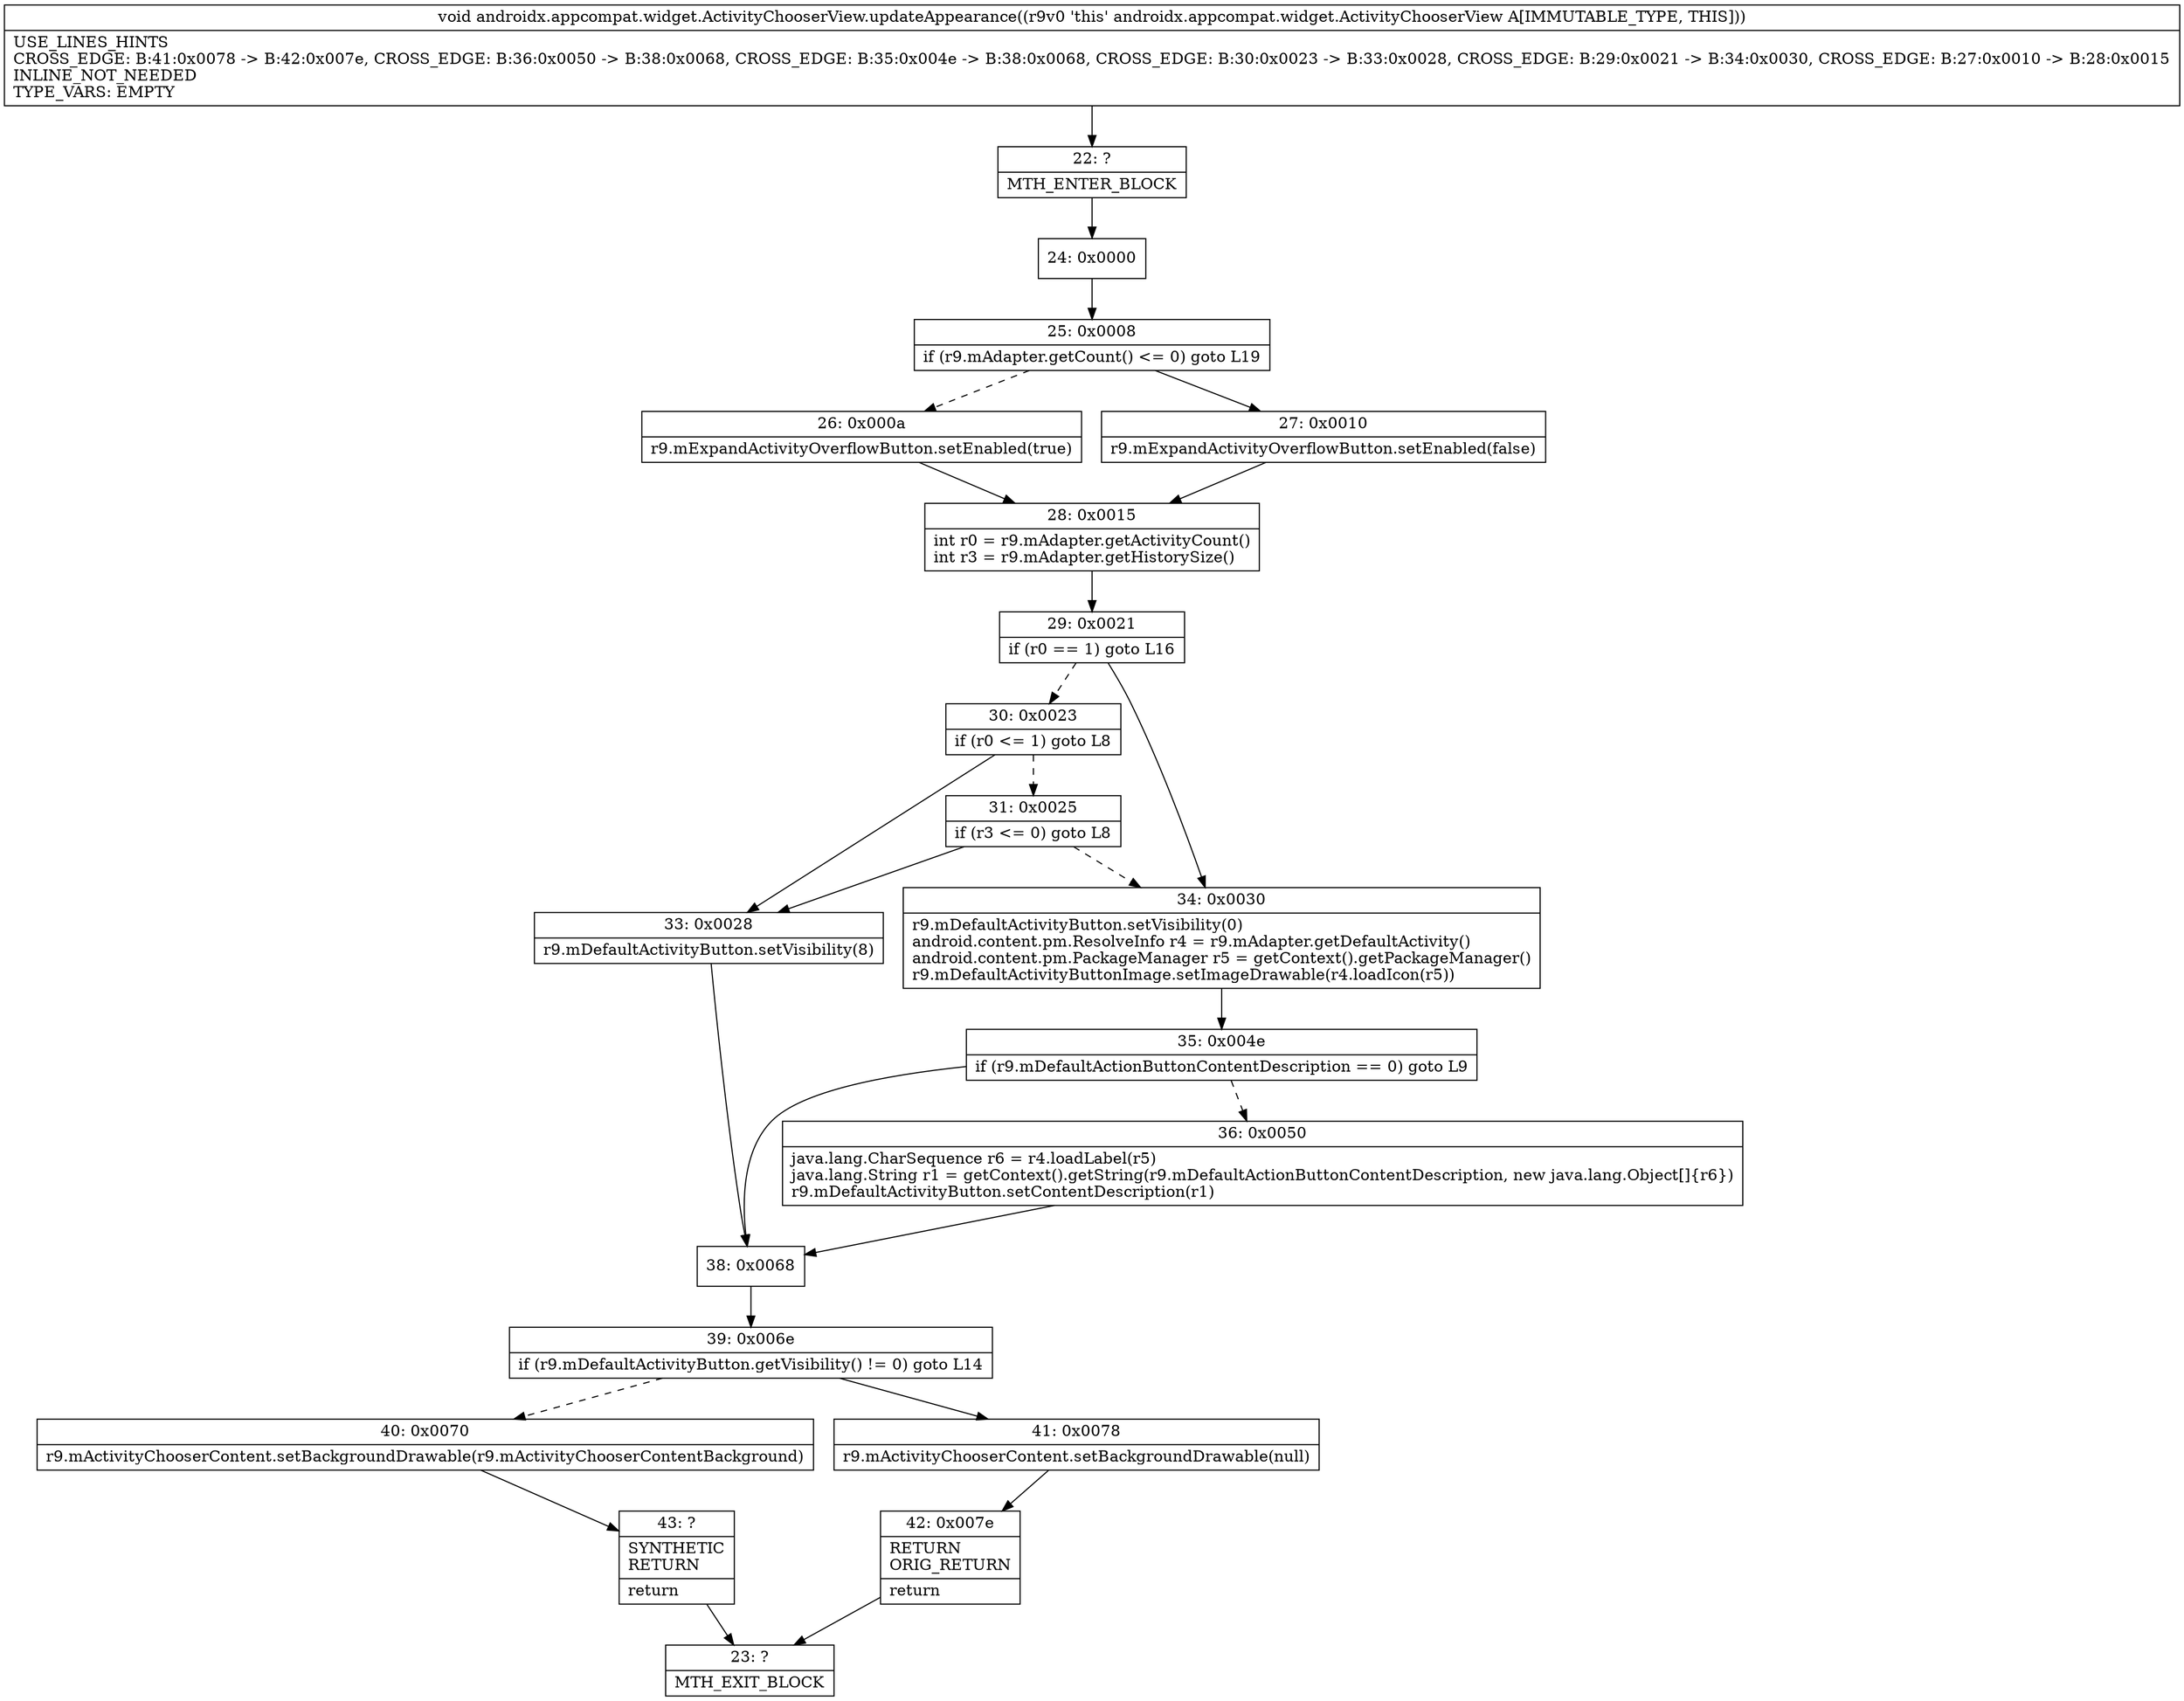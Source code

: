 digraph "CFG forandroidx.appcompat.widget.ActivityChooserView.updateAppearance()V" {
Node_22 [shape=record,label="{22\:\ ?|MTH_ENTER_BLOCK\l}"];
Node_24 [shape=record,label="{24\:\ 0x0000}"];
Node_25 [shape=record,label="{25\:\ 0x0008|if (r9.mAdapter.getCount() \<= 0) goto L19\l}"];
Node_26 [shape=record,label="{26\:\ 0x000a|r9.mExpandActivityOverflowButton.setEnabled(true)\l}"];
Node_28 [shape=record,label="{28\:\ 0x0015|int r0 = r9.mAdapter.getActivityCount()\lint r3 = r9.mAdapter.getHistorySize()\l}"];
Node_29 [shape=record,label="{29\:\ 0x0021|if (r0 == 1) goto L16\l}"];
Node_30 [shape=record,label="{30\:\ 0x0023|if (r0 \<= 1) goto L8\l}"];
Node_31 [shape=record,label="{31\:\ 0x0025|if (r3 \<= 0) goto L8\l}"];
Node_33 [shape=record,label="{33\:\ 0x0028|r9.mDefaultActivityButton.setVisibility(8)\l}"];
Node_38 [shape=record,label="{38\:\ 0x0068}"];
Node_39 [shape=record,label="{39\:\ 0x006e|if (r9.mDefaultActivityButton.getVisibility() != 0) goto L14\l}"];
Node_40 [shape=record,label="{40\:\ 0x0070|r9.mActivityChooserContent.setBackgroundDrawable(r9.mActivityChooserContentBackground)\l}"];
Node_43 [shape=record,label="{43\:\ ?|SYNTHETIC\lRETURN\l|return\l}"];
Node_23 [shape=record,label="{23\:\ ?|MTH_EXIT_BLOCK\l}"];
Node_41 [shape=record,label="{41\:\ 0x0078|r9.mActivityChooserContent.setBackgroundDrawable(null)\l}"];
Node_42 [shape=record,label="{42\:\ 0x007e|RETURN\lORIG_RETURN\l|return\l}"];
Node_34 [shape=record,label="{34\:\ 0x0030|r9.mDefaultActivityButton.setVisibility(0)\landroid.content.pm.ResolveInfo r4 = r9.mAdapter.getDefaultActivity()\landroid.content.pm.PackageManager r5 = getContext().getPackageManager()\lr9.mDefaultActivityButtonImage.setImageDrawable(r4.loadIcon(r5))\l}"];
Node_35 [shape=record,label="{35\:\ 0x004e|if (r9.mDefaultActionButtonContentDescription == 0) goto L9\l}"];
Node_36 [shape=record,label="{36\:\ 0x0050|java.lang.CharSequence r6 = r4.loadLabel(r5)\ljava.lang.String r1 = getContext().getString(r9.mDefaultActionButtonContentDescription, new java.lang.Object[]\{r6\})\lr9.mDefaultActivityButton.setContentDescription(r1)\l}"];
Node_27 [shape=record,label="{27\:\ 0x0010|r9.mExpandActivityOverflowButton.setEnabled(false)\l}"];
MethodNode[shape=record,label="{void androidx.appcompat.widget.ActivityChooserView.updateAppearance((r9v0 'this' androidx.appcompat.widget.ActivityChooserView A[IMMUTABLE_TYPE, THIS]))  | USE_LINES_HINTS\lCROSS_EDGE: B:41:0x0078 \-\> B:42:0x007e, CROSS_EDGE: B:36:0x0050 \-\> B:38:0x0068, CROSS_EDGE: B:35:0x004e \-\> B:38:0x0068, CROSS_EDGE: B:30:0x0023 \-\> B:33:0x0028, CROSS_EDGE: B:29:0x0021 \-\> B:34:0x0030, CROSS_EDGE: B:27:0x0010 \-\> B:28:0x0015\lINLINE_NOT_NEEDED\lTYPE_VARS: EMPTY\l}"];
MethodNode -> Node_22;Node_22 -> Node_24;
Node_24 -> Node_25;
Node_25 -> Node_26[style=dashed];
Node_25 -> Node_27;
Node_26 -> Node_28;
Node_28 -> Node_29;
Node_29 -> Node_30[style=dashed];
Node_29 -> Node_34;
Node_30 -> Node_31[style=dashed];
Node_30 -> Node_33;
Node_31 -> Node_33;
Node_31 -> Node_34[style=dashed];
Node_33 -> Node_38;
Node_38 -> Node_39;
Node_39 -> Node_40[style=dashed];
Node_39 -> Node_41;
Node_40 -> Node_43;
Node_43 -> Node_23;
Node_41 -> Node_42;
Node_42 -> Node_23;
Node_34 -> Node_35;
Node_35 -> Node_36[style=dashed];
Node_35 -> Node_38;
Node_36 -> Node_38;
Node_27 -> Node_28;
}

